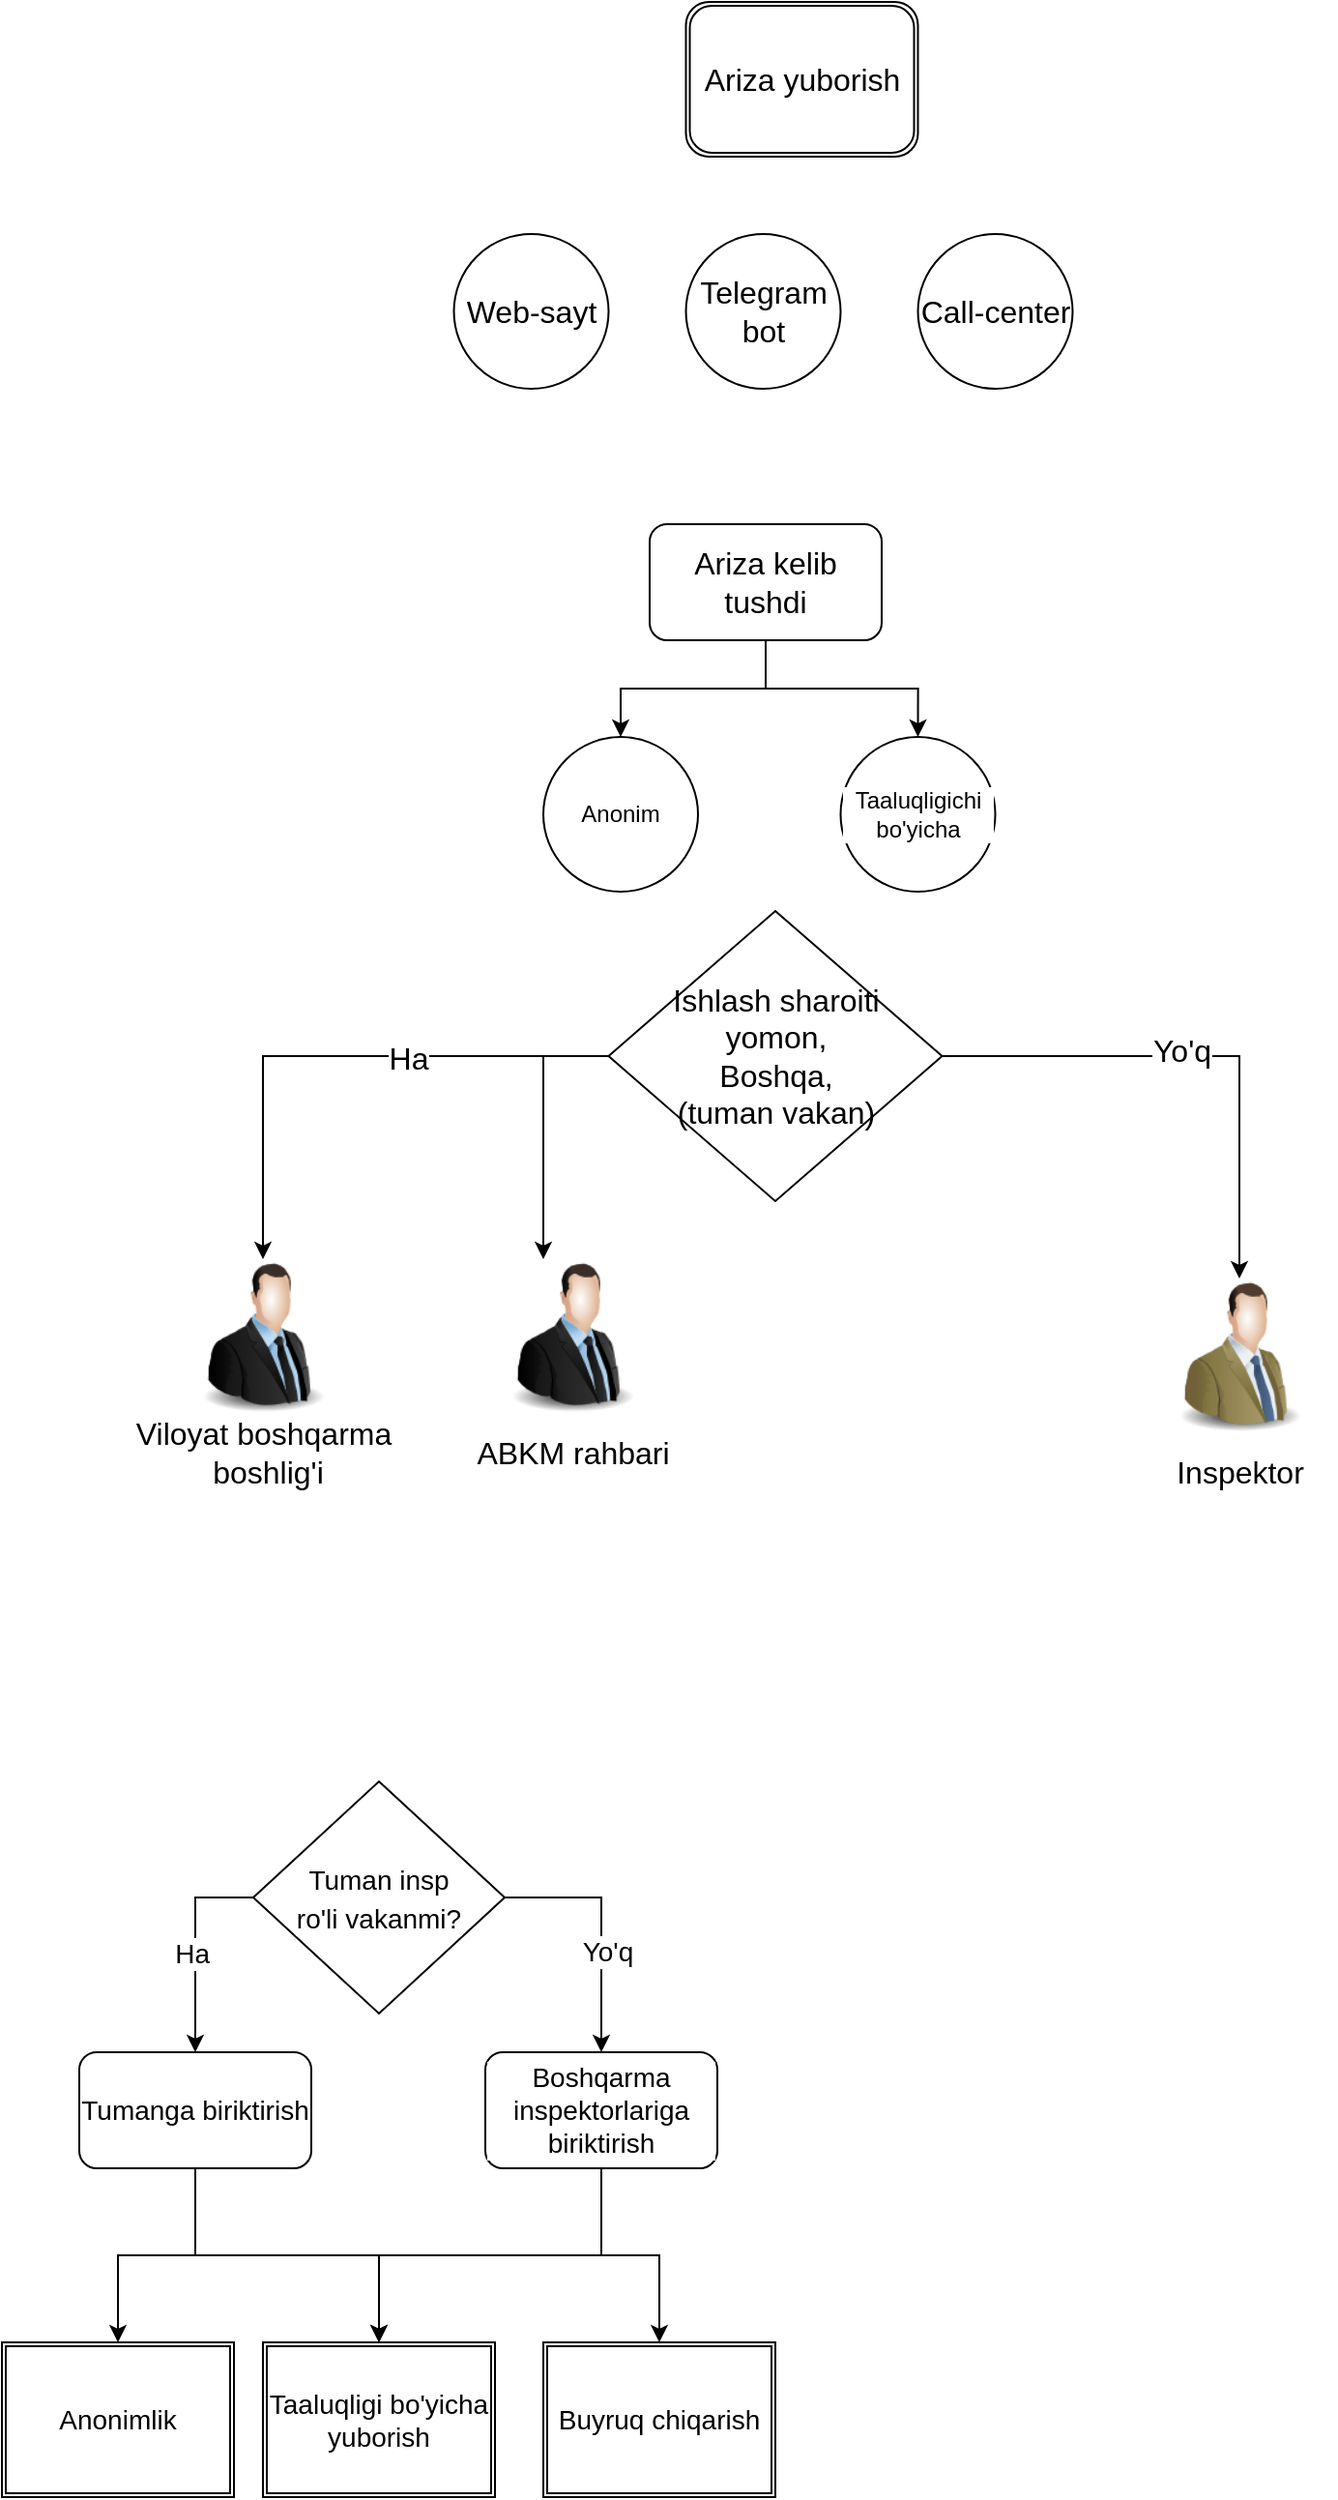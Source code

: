 <mxfile version="15.6.6" type="github">
  <diagram id="inNNHL4jC_mw0NiZv7Ve" name="Page-1">
    <mxGraphModel dx="2035" dy="1770" grid="1" gridSize="10" guides="1" tooltips="1" connect="1" arrows="1" fold="1" page="1" pageScale="1" pageWidth="850" pageHeight="1100" math="0" shadow="0">
      <root>
        <mxCell id="0" />
        <mxCell id="1" parent="0" />
        <mxCell id="mBkj3tF8xL0pVeo7LYhA-1" value="&lt;font style=&quot;font-size: 16px&quot;&gt;Ariza yuborish&lt;/font&gt;" style="shape=ext;double=1;rounded=1;whiteSpace=wrap;html=1;fillColor=default;strokeColor=default;fontColor=default;" vertex="1" parent="1">
          <mxGeometry x="323.75" y="-60" width="120" height="80" as="geometry" />
        </mxCell>
        <mxCell id="mBkj3tF8xL0pVeo7LYhA-2" value="Call-center" style="ellipse;whiteSpace=wrap;html=1;aspect=fixed;fontSize=16;fontColor=default;strokeColor=default;fillColor=default;" vertex="1" parent="1">
          <mxGeometry x="443.75" y="60" width="80" height="80" as="geometry" />
        </mxCell>
        <mxCell id="mBkj3tF8xL0pVeo7LYhA-3" value="Telegram bot" style="ellipse;whiteSpace=wrap;html=1;aspect=fixed;fontSize=16;fontColor=default;strokeColor=default;fillColor=default;" vertex="1" parent="1">
          <mxGeometry x="323.75" y="60" width="80" height="80" as="geometry" />
        </mxCell>
        <mxCell id="mBkj3tF8xL0pVeo7LYhA-4" value="Web-sayt" style="ellipse;whiteSpace=wrap;html=1;aspect=fixed;fontSize=16;fontColor=default;strokeColor=default;fillColor=default;" vertex="1" parent="1">
          <mxGeometry x="203.75" y="60" width="80" height="80" as="geometry" />
        </mxCell>
        <mxCell id="mBkj3tF8xL0pVeo7LYhA-50" style="edgeStyle=orthogonalEdgeStyle;rounded=0;orthogonalLoop=1;jettySize=auto;html=1;entryX=0.5;entryY=0;entryDx=0;entryDy=0;labelBackgroundColor=default;fontSize=12;fontColor=default;strokeColor=default;" edge="1" parent="1" source="mBkj3tF8xL0pVeo7LYhA-5" target="mBkj3tF8xL0pVeo7LYhA-48">
          <mxGeometry relative="1" as="geometry" />
        </mxCell>
        <mxCell id="mBkj3tF8xL0pVeo7LYhA-51" style="edgeStyle=orthogonalEdgeStyle;rounded=0;orthogonalLoop=1;jettySize=auto;html=1;entryX=0.5;entryY=0;entryDx=0;entryDy=0;labelBackgroundColor=default;fontSize=12;fontColor=default;strokeColor=default;" edge="1" parent="1" source="mBkj3tF8xL0pVeo7LYhA-5" target="mBkj3tF8xL0pVeo7LYhA-49">
          <mxGeometry relative="1" as="geometry" />
        </mxCell>
        <mxCell id="mBkj3tF8xL0pVeo7LYhA-5" value="Ariza kelib tushdi" style="rounded=1;whiteSpace=wrap;html=1;fontSize=16;fontColor=default;strokeColor=default;fillColor=default;" vertex="1" parent="1">
          <mxGeometry x="305" y="210" width="120" height="60" as="geometry" />
        </mxCell>
        <mxCell id="mBkj3tF8xL0pVeo7LYhA-22" style="edgeStyle=orthogonalEdgeStyle;rounded=0;orthogonalLoop=1;jettySize=auto;html=1;entryX=0.5;entryY=0;entryDx=0;entryDy=0;fontSize=16;fontColor=default;strokeColor=default;labelBackgroundColor=default;" edge="1" parent="1" source="mBkj3tF8xL0pVeo7LYhA-6" target="mBkj3tF8xL0pVeo7LYhA-14">
          <mxGeometry relative="1" as="geometry">
            <Array as="points">
              <mxPoint x="610" y="485" />
            </Array>
          </mxGeometry>
        </mxCell>
        <mxCell id="mBkj3tF8xL0pVeo7LYhA-25" value="Yo&#39;q" style="edgeLabel;html=1;align=center;verticalAlign=middle;resizable=0;points=[];fontSize=16;fontColor=default;" vertex="1" connectable="0" parent="mBkj3tF8xL0pVeo7LYhA-22">
          <mxGeometry x="-0.081" y="3" relative="1" as="geometry">
            <mxPoint as="offset" />
          </mxGeometry>
        </mxCell>
        <mxCell id="mBkj3tF8xL0pVeo7LYhA-23" style="edgeStyle=orthogonalEdgeStyle;rounded=0;orthogonalLoop=1;jettySize=auto;html=1;fontSize=16;fontColor=default;strokeColor=default;labelBackgroundColor=default;" edge="1" parent="1" source="mBkj3tF8xL0pVeo7LYhA-6" target="mBkj3tF8xL0pVeo7LYhA-7">
          <mxGeometry relative="1" as="geometry" />
        </mxCell>
        <mxCell id="mBkj3tF8xL0pVeo7LYhA-24" value="Ha" style="edgeLabel;html=1;align=center;verticalAlign=middle;resizable=0;points=[];fontSize=16;fontColor=default;labelBackgroundColor=default;" vertex="1" connectable="0" parent="mBkj3tF8xL0pVeo7LYhA-23">
          <mxGeometry x="0.262" y="-2" relative="1" as="geometry">
            <mxPoint x="77" as="offset" />
          </mxGeometry>
        </mxCell>
        <mxCell id="mBkj3tF8xL0pVeo7LYhA-61" style="edgeStyle=orthogonalEdgeStyle;rounded=0;orthogonalLoop=1;jettySize=auto;html=1;labelBackgroundColor=default;fontSize=14;fontColor=default;strokeColor=default;" edge="1" parent="1" source="mBkj3tF8xL0pVeo7LYhA-6" target="mBkj3tF8xL0pVeo7LYhA-59">
          <mxGeometry relative="1" as="geometry">
            <Array as="points">
              <mxPoint x="250" y="485" />
            </Array>
          </mxGeometry>
        </mxCell>
        <mxCell id="mBkj3tF8xL0pVeo7LYhA-6" value="Ishlash sharoiti&lt;br&gt;yomon,&lt;br&gt;Boshqa,&lt;br&gt;(tuman vakan)" style="rhombus;whiteSpace=wrap;html=1;fontSize=16;fontColor=default;strokeColor=default;fillColor=default;" vertex="1" parent="1">
          <mxGeometry x="283.75" y="410" width="172.5" height="150" as="geometry" />
        </mxCell>
        <mxCell id="mBkj3tF8xL0pVeo7LYhA-19" value="" style="group;fontColor=default;" vertex="1" connectable="0" parent="1">
          <mxGeometry x="560" y="600" width="100" height="120" as="geometry" />
        </mxCell>
        <mxCell id="mBkj3tF8xL0pVeo7LYhA-14" value="" style="image;html=1;image=img/lib/clip_art/people/Suit_Man_Green_128x128.png;labelBackgroundColor=default;fontSize=16;fontColor=default;strokeColor=default;fillColor=default;" vertex="1" parent="mBkj3tF8xL0pVeo7LYhA-19">
          <mxGeometry x="10" width="80" height="80" as="geometry" />
        </mxCell>
        <mxCell id="mBkj3tF8xL0pVeo7LYhA-17" value="Inspektor" style="text;html=1;align=center;verticalAlign=middle;resizable=0;points=[];autosize=1;strokeColor=none;fillColor=none;fontSize=16;fontColor=default;labelBackgroundColor=default;" vertex="1" parent="mBkj3tF8xL0pVeo7LYhA-19">
          <mxGeometry x="10" y="90" width="80" height="20" as="geometry" />
        </mxCell>
        <mxCell id="mBkj3tF8xL0pVeo7LYhA-26" value="" style="group;fontColor=default;" vertex="1" connectable="0" parent="1">
          <mxGeometry x="30" y="590" width="150" height="120" as="geometry" />
        </mxCell>
        <mxCell id="mBkj3tF8xL0pVeo7LYhA-7" value="" style="image;html=1;image=img/lib/clip_art/people/Suit_Man_128x128.png;fontSize=16;fontColor=default;strokeColor=default;fillColor=default;labelBackgroundColor=default;" vertex="1" parent="mBkj3tF8xL0pVeo7LYhA-26">
          <mxGeometry x="35" width="80" height="80" as="geometry" />
        </mxCell>
        <mxCell id="mBkj3tF8xL0pVeo7LYhA-8" value="Viloyat boshqarma&lt;br&gt;&amp;nbsp;boshlig&#39;i" style="text;html=1;align=center;verticalAlign=middle;resizable=0;points=[];autosize=1;strokeColor=none;fillColor=none;fontSize=16;fontColor=default;labelBackgroundColor=default;" vertex="1" parent="mBkj3tF8xL0pVeo7LYhA-26">
          <mxGeometry y="80" width="150" height="40" as="geometry" />
        </mxCell>
        <mxCell id="mBkj3tF8xL0pVeo7LYhA-43" style="edgeStyle=orthogonalEdgeStyle;rounded=0;orthogonalLoop=1;jettySize=auto;html=1;entryX=0.5;entryY=0;entryDx=0;entryDy=0;labelBackgroundColor=default;fontSize=14;fontColor=default;strokeColor=default;" edge="1" parent="1" source="mBkj3tF8xL0pVeo7LYhA-37" target="mBkj3tF8xL0pVeo7LYhA-42">
          <mxGeometry relative="1" as="geometry">
            <Array as="points">
              <mxPoint x="70" y="920" />
            </Array>
          </mxGeometry>
        </mxCell>
        <mxCell id="mBkj3tF8xL0pVeo7LYhA-45" value="Ha&amp;nbsp;" style="edgeLabel;html=1;align=center;verticalAlign=middle;resizable=0;points=[];fontSize=14;fontColor=default;labelBackgroundColor=default;" vertex="1" connectable="0" parent="mBkj3tF8xL0pVeo7LYhA-43">
          <mxGeometry x="0.061" relative="1" as="geometry">
            <mxPoint as="offset" />
          </mxGeometry>
        </mxCell>
        <mxCell id="mBkj3tF8xL0pVeo7LYhA-44" style="edgeStyle=orthogonalEdgeStyle;rounded=0;orthogonalLoop=1;jettySize=auto;html=1;entryX=0.5;entryY=0;entryDx=0;entryDy=0;labelBackgroundColor=default;fontSize=14;fontColor=default;strokeColor=default;" edge="1" parent="1" source="mBkj3tF8xL0pVeo7LYhA-37" target="mBkj3tF8xL0pVeo7LYhA-41">
          <mxGeometry relative="1" as="geometry">
            <Array as="points">
              <mxPoint x="280" y="920" />
            </Array>
          </mxGeometry>
        </mxCell>
        <mxCell id="mBkj3tF8xL0pVeo7LYhA-47" value="Yo&#39;q" style="edgeLabel;html=1;align=center;verticalAlign=middle;resizable=0;points=[];fontSize=14;fontColor=default;labelBackgroundColor=default;" vertex="1" connectable="0" parent="mBkj3tF8xL0pVeo7LYhA-44">
          <mxGeometry x="0.192" y="3" relative="1" as="geometry">
            <mxPoint as="offset" />
          </mxGeometry>
        </mxCell>
        <mxCell id="mBkj3tF8xL0pVeo7LYhA-37" value="&lt;font style=&quot;font-size: 14px&quot;&gt;Tuman insp&lt;br&gt;ro&#39;li vakanmi?&lt;/font&gt;" style="rhombus;whiteSpace=wrap;html=1;labelBackgroundColor=default;fontSize=16;fontColor=default;strokeColor=default;fillColor=default;" vertex="1" parent="1">
          <mxGeometry x="100" y="860" width="130" height="120" as="geometry" />
        </mxCell>
        <mxCell id="mBkj3tF8xL0pVeo7LYhA-56" style="edgeStyle=orthogonalEdgeStyle;rounded=0;orthogonalLoop=1;jettySize=auto;html=1;entryX=0.5;entryY=0;entryDx=0;entryDy=0;labelBackgroundColor=default;fontSize=14;fontColor=default;strokeColor=default;" edge="1" parent="1" source="mBkj3tF8xL0pVeo7LYhA-41" target="mBkj3tF8xL0pVeo7LYhA-54">
          <mxGeometry relative="1" as="geometry" />
        </mxCell>
        <mxCell id="mBkj3tF8xL0pVeo7LYhA-72" style="edgeStyle=orthogonalEdgeStyle;rounded=0;orthogonalLoop=1;jettySize=auto;html=1;entryX=0.5;entryY=0;entryDx=0;entryDy=0;labelBackgroundColor=default;fontSize=14;fontColor=default;strokeColor=default;" edge="1" parent="1" source="mBkj3tF8xL0pVeo7LYhA-41" target="mBkj3tF8xL0pVeo7LYhA-69">
          <mxGeometry relative="1" as="geometry" />
        </mxCell>
        <mxCell id="mBkj3tF8xL0pVeo7LYhA-41" value="&lt;span&gt;Boshqarma inspektorlariga biriktirish&lt;/span&gt;" style="rounded=1;whiteSpace=wrap;html=1;labelBackgroundColor=default;fontSize=14;fontColor=default;strokeColor=default;fillColor=default;" vertex="1" parent="1">
          <mxGeometry x="220" y="1000" width="120" height="60" as="geometry" />
        </mxCell>
        <mxCell id="mBkj3tF8xL0pVeo7LYhA-55" style="edgeStyle=orthogonalEdgeStyle;rounded=0;orthogonalLoop=1;jettySize=auto;html=1;entryX=0.5;entryY=0;entryDx=0;entryDy=0;labelBackgroundColor=default;fontSize=14;fontColor=default;strokeColor=default;" edge="1" parent="1" source="mBkj3tF8xL0pVeo7LYhA-42" target="mBkj3tF8xL0pVeo7LYhA-54">
          <mxGeometry relative="1" as="geometry" />
        </mxCell>
        <mxCell id="mBkj3tF8xL0pVeo7LYhA-71" style="edgeStyle=orthogonalEdgeStyle;rounded=0;orthogonalLoop=1;jettySize=auto;html=1;entryX=0.5;entryY=0;entryDx=0;entryDy=0;labelBackgroundColor=default;fontSize=14;fontColor=default;strokeColor=default;" edge="1" parent="1" source="mBkj3tF8xL0pVeo7LYhA-42" target="mBkj3tF8xL0pVeo7LYhA-70">
          <mxGeometry relative="1" as="geometry" />
        </mxCell>
        <mxCell id="mBkj3tF8xL0pVeo7LYhA-42" value="Tumanga biriktirish" style="rounded=1;whiteSpace=wrap;html=1;labelBackgroundColor=default;fontSize=14;fontColor=default;strokeColor=default;fillColor=default;" vertex="1" parent="1">
          <mxGeometry x="10" y="1000" width="120" height="60" as="geometry" />
        </mxCell>
        <mxCell id="mBkj3tF8xL0pVeo7LYhA-48" value="Anonim" style="ellipse;whiteSpace=wrap;html=1;aspect=fixed;labelBackgroundColor=default;fontSize=12;fontColor=default;strokeColor=default;fillColor=default;" vertex="1" parent="1">
          <mxGeometry x="250" y="320" width="80" height="80" as="geometry" />
        </mxCell>
        <mxCell id="mBkj3tF8xL0pVeo7LYhA-49" value="Taaluqligichi bo&#39;yicha" style="ellipse;whiteSpace=wrap;html=1;aspect=fixed;labelBackgroundColor=default;fontSize=12;fontColor=default;strokeColor=default;fillColor=default;" vertex="1" parent="1">
          <mxGeometry x="403.75" y="320" width="80" height="80" as="geometry" />
        </mxCell>
        <mxCell id="mBkj3tF8xL0pVeo7LYhA-54" value="&lt;font style=&quot;font-size: 14px&quot;&gt;Taaluqligi bo&#39;yicha yuborish&lt;/font&gt;" style="shape=ext;double=1;rounded=0;whiteSpace=wrap;html=1;labelBackgroundColor=default;fontSize=12;fontColor=default;strokeColor=default;fillColor=default;" vertex="1" parent="1">
          <mxGeometry x="105" y="1150" width="120" height="80" as="geometry" />
        </mxCell>
        <mxCell id="mBkj3tF8xL0pVeo7LYhA-58" value="" style="group;fontColor=default;" vertex="1" connectable="0" parent="1">
          <mxGeometry x="190" y="590" width="150" height="120" as="geometry" />
        </mxCell>
        <mxCell id="mBkj3tF8xL0pVeo7LYhA-59" value="" style="image;html=1;image=img/lib/clip_art/people/Suit_Man_128x128.png;fontSize=16;fontColor=default;strokeColor=default;fillColor=default;labelBackgroundColor=default;" vertex="1" parent="mBkj3tF8xL0pVeo7LYhA-58">
          <mxGeometry x="35" width="80" height="80" as="geometry" />
        </mxCell>
        <mxCell id="mBkj3tF8xL0pVeo7LYhA-60" value="ABKM rahbari" style="text;html=1;align=center;verticalAlign=middle;resizable=0;points=[];autosize=1;strokeColor=none;fillColor=none;fontSize=16;fontColor=default;labelBackgroundColor=default;" vertex="1" parent="mBkj3tF8xL0pVeo7LYhA-58">
          <mxGeometry x="15" y="90" width="120" height="20" as="geometry" />
        </mxCell>
        <mxCell id="mBkj3tF8xL0pVeo7LYhA-69" value="&lt;font style=&quot;font-size: 14px&quot;&gt;Buyruq chiqarish&lt;/font&gt;" style="shape=ext;double=1;rounded=0;whiteSpace=wrap;html=1;labelBackgroundColor=default;fontSize=12;fontColor=default;strokeColor=default;fillColor=default;" vertex="1" parent="1">
          <mxGeometry x="250" y="1150" width="120" height="80" as="geometry" />
        </mxCell>
        <mxCell id="mBkj3tF8xL0pVeo7LYhA-70" value="&lt;font style=&quot;font-size: 14px&quot;&gt;Anonimlik&lt;/font&gt;" style="shape=ext;double=1;rounded=0;whiteSpace=wrap;html=1;labelBackgroundColor=default;fontSize=12;fontColor=default;strokeColor=default;fillColor=default;" vertex="1" parent="1">
          <mxGeometry x="-30" y="1150" width="120" height="80" as="geometry" />
        </mxCell>
      </root>
    </mxGraphModel>
  </diagram>
</mxfile>
